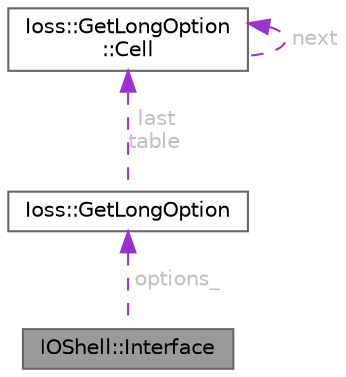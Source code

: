 digraph "IOShell::Interface"
{
 // INTERACTIVE_SVG=YES
 // LATEX_PDF_SIZE
  bgcolor="transparent";
  edge [fontname=Helvetica,fontsize=10,labelfontname=Helvetica,labelfontsize=10];
  node [fontname=Helvetica,fontsize=10,shape=box,height=0.2,width=0.4];
  Node1 [id="Node000001",label="IOShell::Interface",height=0.2,width=0.4,color="gray40", fillcolor="grey60", style="filled", fontcolor="black",tooltip=" "];
  Node2 -> Node1 [id="edge1_Node000001_Node000002",dir="back",color="darkorchid3",style="dashed",tooltip=" ",label=" options_",fontcolor="grey" ];
  Node2 [id="Node000002",label="Ioss::GetLongOption",height=0.2,width=0.4,color="gray40", fillcolor="white", style="filled",URL="$classIoss_1_1GetLongOption.html",tooltip="A database of program command line and environment variable options and methods for manipulating them..."];
  Node3 -> Node2 [id="edge2_Node000002_Node000003",dir="back",color="darkorchid3",style="dashed",tooltip=" ",label=" last\ntable",fontcolor="grey" ];
  Node3 [id="Node000003",label="Ioss::GetLongOption\l::Cell",height=0.2,width=0.4,color="gray40", fillcolor="white", style="filled",URL="$structIoss_1_1GetLongOption_1_1Cell.html",tooltip=" "];
  Node3 -> Node3 [id="edge3_Node000003_Node000003",dir="back",color="darkorchid3",style="dashed",tooltip=" ",label=" next",fontcolor="grey" ];
}
